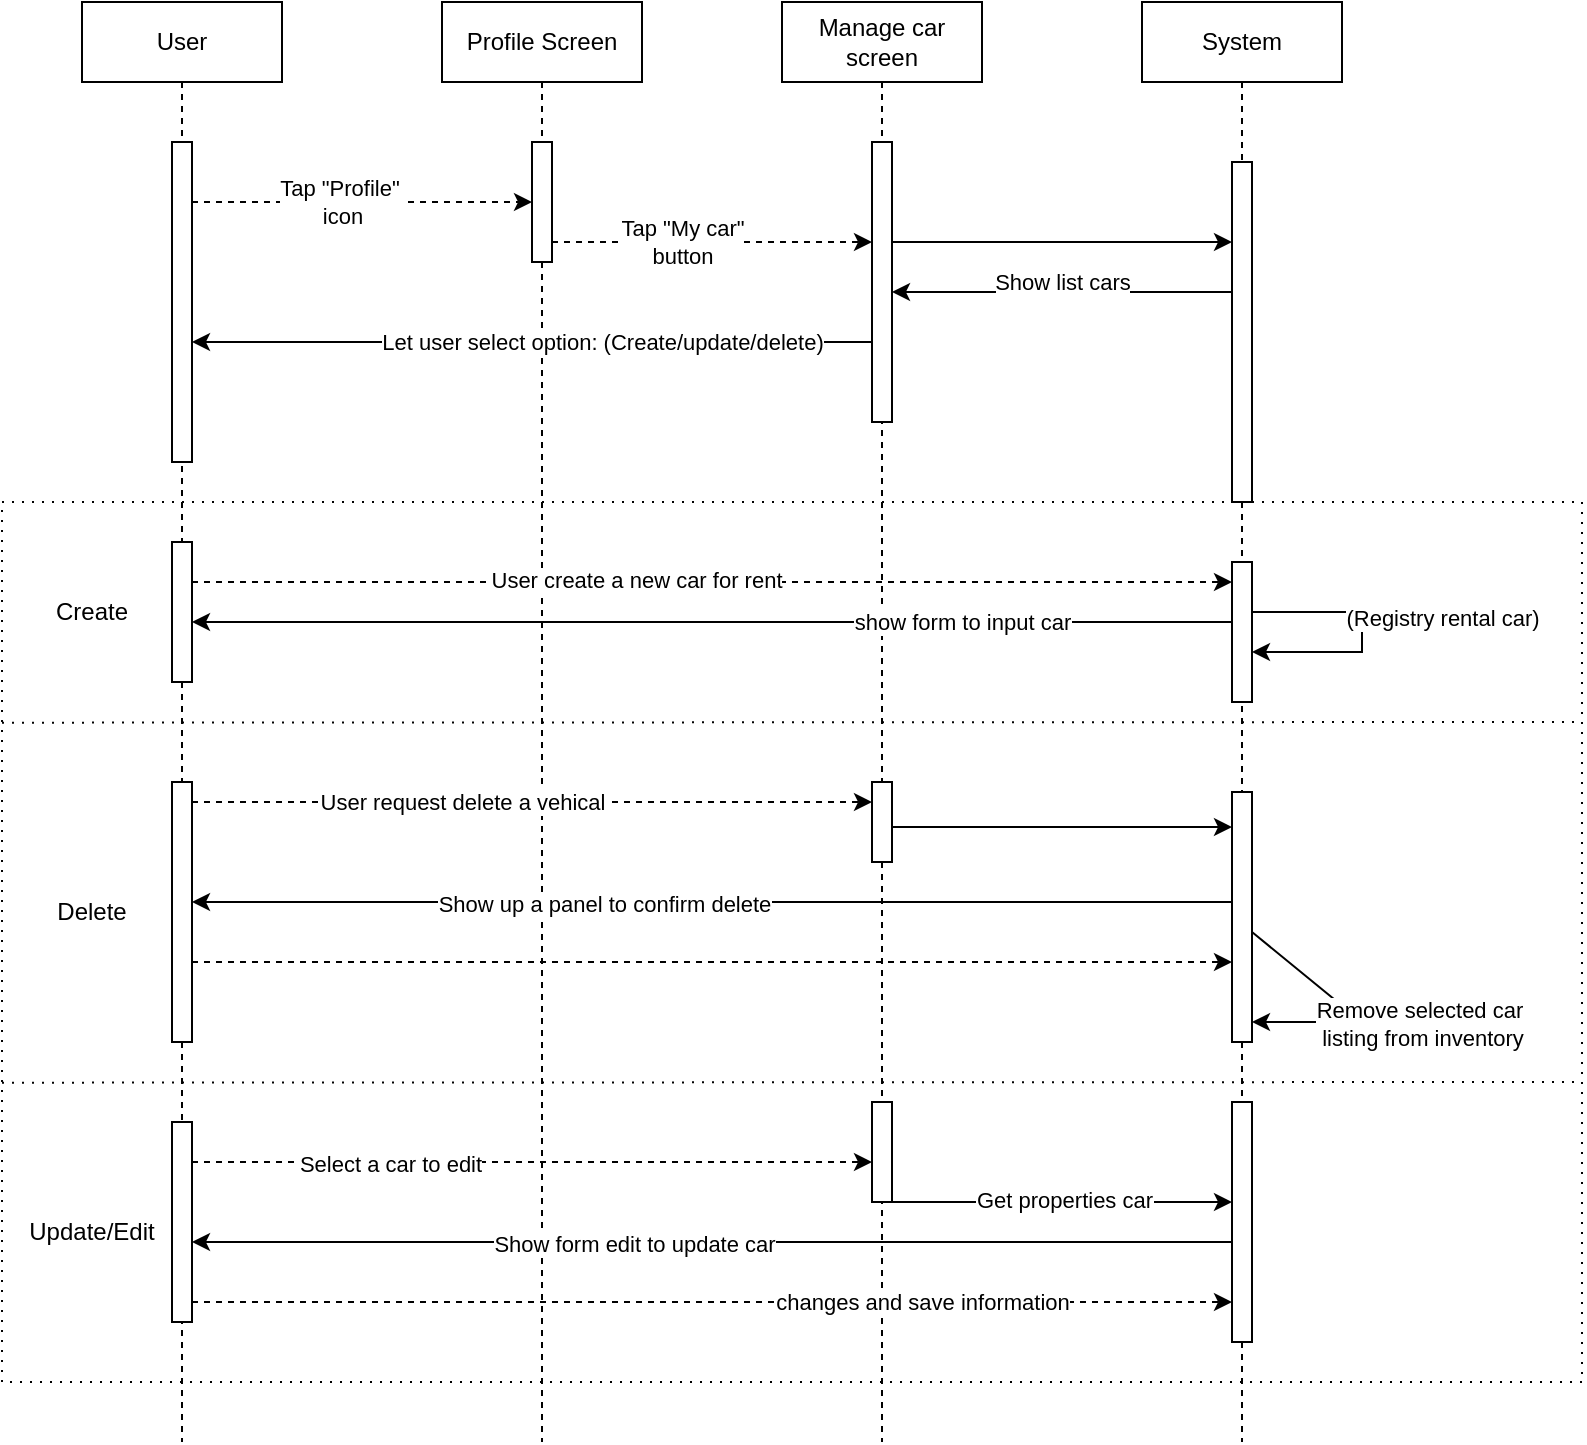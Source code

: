 <mxfile version="22.0.2" type="device">
  <diagram name="Page-1" id="2YBvvXClWsGukQMizWep">
    <mxGraphModel dx="1195" dy="712" grid="1" gridSize="10" guides="1" tooltips="1" connect="1" arrows="1" fold="1" page="1" pageScale="1" pageWidth="850" pageHeight="1100" math="0" shadow="0">
      <root>
        <mxCell id="0" />
        <mxCell id="1" parent="0" />
        <mxCell id="-QdMaxCT3iZ5u9z6kSyb-27" value="" style="rounded=0;whiteSpace=wrap;html=1;dashed=1;dashPattern=1 4;" vertex="1" parent="1">
          <mxGeometry x="30" y="370" width="790" height="440" as="geometry" />
        </mxCell>
        <mxCell id="aM9ryv3xv72pqoxQDRHE-1" value="User" style="shape=umlLifeline;perimeter=lifelinePerimeter;whiteSpace=wrap;html=1;container=0;dropTarget=0;collapsible=0;recursiveResize=0;outlineConnect=0;portConstraint=eastwest;newEdgeStyle={&quot;edgeStyle&quot;:&quot;elbowEdgeStyle&quot;,&quot;elbow&quot;:&quot;vertical&quot;,&quot;curved&quot;:0,&quot;rounded&quot;:0};" parent="1" vertex="1">
          <mxGeometry x="70" y="120" width="100" height="720" as="geometry" />
        </mxCell>
        <mxCell id="aM9ryv3xv72pqoxQDRHE-2" value="" style="html=1;points=[];perimeter=orthogonalPerimeter;outlineConnect=0;targetShapes=umlLifeline;portConstraint=eastwest;newEdgeStyle={&quot;edgeStyle&quot;:&quot;elbowEdgeStyle&quot;,&quot;elbow&quot;:&quot;vertical&quot;,&quot;curved&quot;:0,&quot;rounded&quot;:0};" parent="aM9ryv3xv72pqoxQDRHE-1" vertex="1">
          <mxGeometry x="45" y="70" width="10" height="160" as="geometry" />
        </mxCell>
        <mxCell id="-QdMaxCT3iZ5u9z6kSyb-15" value="" style="html=1;points=[];perimeter=orthogonalPerimeter;outlineConnect=0;targetShapes=umlLifeline;portConstraint=eastwest;newEdgeStyle={&quot;edgeStyle&quot;:&quot;elbowEdgeStyle&quot;,&quot;elbow&quot;:&quot;vertical&quot;,&quot;curved&quot;:0,&quot;rounded&quot;:0};" vertex="1" parent="aM9ryv3xv72pqoxQDRHE-1">
          <mxGeometry x="45" y="270" width="10" height="70" as="geometry" />
        </mxCell>
        <mxCell id="-QdMaxCT3iZ5u9z6kSyb-26" value="" style="html=1;points=[];perimeter=orthogonalPerimeter;outlineConnect=0;targetShapes=umlLifeline;portConstraint=eastwest;newEdgeStyle={&quot;edgeStyle&quot;:&quot;elbowEdgeStyle&quot;,&quot;elbow&quot;:&quot;vertical&quot;,&quot;curved&quot;:0,&quot;rounded&quot;:0};" vertex="1" parent="aM9ryv3xv72pqoxQDRHE-1">
          <mxGeometry x="45" y="390" width="10" height="130" as="geometry" />
        </mxCell>
        <mxCell id="-QdMaxCT3iZ5u9z6kSyb-49" value="" style="html=1;points=[];perimeter=orthogonalPerimeter;outlineConnect=0;targetShapes=umlLifeline;portConstraint=eastwest;newEdgeStyle={&quot;edgeStyle&quot;:&quot;elbowEdgeStyle&quot;,&quot;elbow&quot;:&quot;vertical&quot;,&quot;curved&quot;:0,&quot;rounded&quot;:0};" vertex="1" parent="aM9ryv3xv72pqoxQDRHE-1">
          <mxGeometry x="45" y="560" width="10" height="100" as="geometry" />
        </mxCell>
        <mxCell id="aM9ryv3xv72pqoxQDRHE-5" value="System" style="shape=umlLifeline;perimeter=lifelinePerimeter;whiteSpace=wrap;html=1;container=0;dropTarget=0;collapsible=0;recursiveResize=0;outlineConnect=0;portConstraint=eastwest;newEdgeStyle={&quot;edgeStyle&quot;:&quot;elbowEdgeStyle&quot;,&quot;elbow&quot;:&quot;vertical&quot;,&quot;curved&quot;:0,&quot;rounded&quot;:0};" parent="1" vertex="1">
          <mxGeometry x="600" y="120" width="100" height="720" as="geometry" />
        </mxCell>
        <mxCell id="aM9ryv3xv72pqoxQDRHE-6" value="" style="html=1;points=[];perimeter=orthogonalPerimeter;outlineConnect=0;targetShapes=umlLifeline;portConstraint=eastwest;newEdgeStyle={&quot;edgeStyle&quot;:&quot;elbowEdgeStyle&quot;,&quot;elbow&quot;:&quot;vertical&quot;,&quot;curved&quot;:0,&quot;rounded&quot;:0};" parent="aM9ryv3xv72pqoxQDRHE-5" vertex="1">
          <mxGeometry x="45" y="80" width="10" height="170" as="geometry" />
        </mxCell>
        <mxCell id="-QdMaxCT3iZ5u9z6kSyb-17" value="" style="html=1;points=[];perimeter=orthogonalPerimeter;outlineConnect=0;targetShapes=umlLifeline;portConstraint=eastwest;newEdgeStyle={&quot;edgeStyle&quot;:&quot;elbowEdgeStyle&quot;,&quot;elbow&quot;:&quot;vertical&quot;,&quot;curved&quot;:0,&quot;rounded&quot;:0};" vertex="1" parent="aM9ryv3xv72pqoxQDRHE-5">
          <mxGeometry x="45" y="280" width="10" height="70" as="geometry" />
        </mxCell>
        <mxCell id="-QdMaxCT3iZ5u9z6kSyb-21" style="edgeStyle=elbowEdgeStyle;rounded=0;orthogonalLoop=1;jettySize=auto;html=1;elbow=vertical;curved=0;" edge="1" parent="aM9ryv3xv72pqoxQDRHE-5" source="-QdMaxCT3iZ5u9z6kSyb-17" target="-QdMaxCT3iZ5u9z6kSyb-17">
          <mxGeometry relative="1" as="geometry">
            <Array as="points">
              <mxPoint x="110" y="315" />
            </Array>
          </mxGeometry>
        </mxCell>
        <mxCell id="-QdMaxCT3iZ5u9z6kSyb-22" value="(Registry rental car)&lt;br&gt;" style="edgeLabel;html=1;align=center;verticalAlign=middle;resizable=0;points=[];" vertex="1" connectable="0" parent="-QdMaxCT3iZ5u9z6kSyb-21">
          <mxGeometry x="-0.282" y="-3" relative="1" as="geometry">
            <mxPoint x="48" as="offset" />
          </mxGeometry>
        </mxCell>
        <mxCell id="-QdMaxCT3iZ5u9z6kSyb-34" value="" style="html=1;points=[];perimeter=orthogonalPerimeter;outlineConnect=0;targetShapes=umlLifeline;portConstraint=eastwest;newEdgeStyle={&quot;edgeStyle&quot;:&quot;elbowEdgeStyle&quot;,&quot;elbow&quot;:&quot;vertical&quot;,&quot;curved&quot;:0,&quot;rounded&quot;:0};" vertex="1" parent="aM9ryv3xv72pqoxQDRHE-5">
          <mxGeometry x="45" y="395" width="10" height="125" as="geometry" />
        </mxCell>
        <mxCell id="-QdMaxCT3iZ5u9z6kSyb-41" style="edgeStyle=elbowEdgeStyle;rounded=0;orthogonalLoop=1;jettySize=auto;html=1;elbow=vertical;curved=0;" edge="1" parent="aM9ryv3xv72pqoxQDRHE-5">
          <mxGeometry relative="1" as="geometry">
            <mxPoint x="55" y="465" as="sourcePoint" />
            <mxPoint x="55" y="510" as="targetPoint" />
            <Array as="points">
              <mxPoint x="110" y="510" />
            </Array>
          </mxGeometry>
        </mxCell>
        <mxCell id="-QdMaxCT3iZ5u9z6kSyb-42" value="Remove selected car&amp;nbsp;&lt;br&gt;listing from inventory" style="edgeLabel;html=1;align=center;verticalAlign=middle;resizable=0;points=[];" vertex="1" connectable="0" parent="-QdMaxCT3iZ5u9z6kSyb-41">
          <mxGeometry x="0.046" y="-2" relative="1" as="geometry">
            <mxPoint x="35" y="2" as="offset" />
          </mxGeometry>
        </mxCell>
        <mxCell id="-QdMaxCT3iZ5u9z6kSyb-55" value="" style="html=1;points=[];perimeter=orthogonalPerimeter;outlineConnect=0;targetShapes=umlLifeline;portConstraint=eastwest;newEdgeStyle={&quot;edgeStyle&quot;:&quot;elbowEdgeStyle&quot;,&quot;elbow&quot;:&quot;vertical&quot;,&quot;curved&quot;:0,&quot;rounded&quot;:0};" vertex="1" parent="aM9ryv3xv72pqoxQDRHE-5">
          <mxGeometry x="45" y="550" width="10" height="120" as="geometry" />
        </mxCell>
        <mxCell id="-QdMaxCT3iZ5u9z6kSyb-2" value="Profile Screen" style="shape=umlLifeline;perimeter=lifelinePerimeter;whiteSpace=wrap;html=1;container=0;dropTarget=0;collapsible=0;recursiveResize=0;outlineConnect=0;portConstraint=eastwest;newEdgeStyle={&quot;edgeStyle&quot;:&quot;elbowEdgeStyle&quot;,&quot;elbow&quot;:&quot;vertical&quot;,&quot;curved&quot;:0,&quot;rounded&quot;:0};" vertex="1" parent="1">
          <mxGeometry x="250" y="120" width="100" height="720" as="geometry" />
        </mxCell>
        <mxCell id="-QdMaxCT3iZ5u9z6kSyb-3" value="" style="html=1;points=[];perimeter=orthogonalPerimeter;outlineConnect=0;targetShapes=umlLifeline;portConstraint=eastwest;newEdgeStyle={&quot;edgeStyle&quot;:&quot;elbowEdgeStyle&quot;,&quot;elbow&quot;:&quot;vertical&quot;,&quot;curved&quot;:0,&quot;rounded&quot;:0};" vertex="1" parent="-QdMaxCT3iZ5u9z6kSyb-2">
          <mxGeometry x="45" y="70" width="10" height="60" as="geometry" />
        </mxCell>
        <mxCell id="-QdMaxCT3iZ5u9z6kSyb-4" style="edgeStyle=elbowEdgeStyle;rounded=0;orthogonalLoop=1;jettySize=auto;html=1;elbow=vertical;curved=0;dashed=1;" edge="1" parent="1" source="aM9ryv3xv72pqoxQDRHE-2" target="-QdMaxCT3iZ5u9z6kSyb-3">
          <mxGeometry relative="1" as="geometry" />
        </mxCell>
        <mxCell id="-QdMaxCT3iZ5u9z6kSyb-5" value="Tap &quot;Profile&quot;&amp;nbsp;&lt;br&gt;icon" style="edgeLabel;html=1;align=center;verticalAlign=middle;resizable=0;points=[];" vertex="1" connectable="0" parent="-QdMaxCT3iZ5u9z6kSyb-4">
          <mxGeometry x="-0.284" y="-2" relative="1" as="geometry">
            <mxPoint x="14" y="-2" as="offset" />
          </mxGeometry>
        </mxCell>
        <mxCell id="-QdMaxCT3iZ5u9z6kSyb-6" value="Manage car&lt;br&gt;screen" style="shape=umlLifeline;perimeter=lifelinePerimeter;whiteSpace=wrap;html=1;container=0;dropTarget=0;collapsible=0;recursiveResize=0;outlineConnect=0;portConstraint=eastwest;newEdgeStyle={&quot;edgeStyle&quot;:&quot;elbowEdgeStyle&quot;,&quot;elbow&quot;:&quot;vertical&quot;,&quot;curved&quot;:0,&quot;rounded&quot;:0};" vertex="1" parent="1">
          <mxGeometry x="420" y="120" width="100" height="720" as="geometry" />
        </mxCell>
        <mxCell id="-QdMaxCT3iZ5u9z6kSyb-7" value="" style="html=1;points=[];perimeter=orthogonalPerimeter;outlineConnect=0;targetShapes=umlLifeline;portConstraint=eastwest;newEdgeStyle={&quot;edgeStyle&quot;:&quot;elbowEdgeStyle&quot;,&quot;elbow&quot;:&quot;vertical&quot;,&quot;curved&quot;:0,&quot;rounded&quot;:0};" vertex="1" parent="-QdMaxCT3iZ5u9z6kSyb-6">
          <mxGeometry x="45" y="70" width="10" height="140" as="geometry" />
        </mxCell>
        <mxCell id="-QdMaxCT3iZ5u9z6kSyb-25" value="" style="html=1;points=[];perimeter=orthogonalPerimeter;outlineConnect=0;targetShapes=umlLifeline;portConstraint=eastwest;newEdgeStyle={&quot;edgeStyle&quot;:&quot;elbowEdgeStyle&quot;,&quot;elbow&quot;:&quot;vertical&quot;,&quot;curved&quot;:0,&quot;rounded&quot;:0};" vertex="1" parent="-QdMaxCT3iZ5u9z6kSyb-6">
          <mxGeometry x="45" y="390" width="10" height="40" as="geometry" />
        </mxCell>
        <mxCell id="-QdMaxCT3iZ5u9z6kSyb-50" value="" style="html=1;points=[];perimeter=orthogonalPerimeter;outlineConnect=0;targetShapes=umlLifeline;portConstraint=eastwest;newEdgeStyle={&quot;edgeStyle&quot;:&quot;elbowEdgeStyle&quot;,&quot;elbow&quot;:&quot;vertical&quot;,&quot;curved&quot;:0,&quot;rounded&quot;:0};" vertex="1" parent="-QdMaxCT3iZ5u9z6kSyb-6">
          <mxGeometry x="45" y="550" width="10" height="50" as="geometry" />
        </mxCell>
        <mxCell id="-QdMaxCT3iZ5u9z6kSyb-8" style="edgeStyle=elbowEdgeStyle;rounded=0;orthogonalLoop=1;jettySize=auto;html=1;elbow=vertical;curved=0;dashed=1;" edge="1" parent="1" source="-QdMaxCT3iZ5u9z6kSyb-3" target="-QdMaxCT3iZ5u9z6kSyb-7">
          <mxGeometry relative="1" as="geometry">
            <Array as="points">
              <mxPoint x="390" y="240" />
            </Array>
          </mxGeometry>
        </mxCell>
        <mxCell id="-QdMaxCT3iZ5u9z6kSyb-9" value="Tap &quot;My car&quot;&lt;br&gt;button" style="edgeLabel;html=1;align=center;verticalAlign=middle;resizable=0;points=[];" vertex="1" connectable="0" parent="-QdMaxCT3iZ5u9z6kSyb-8">
          <mxGeometry x="-0.385" y="-1" relative="1" as="geometry">
            <mxPoint x="16" y="-1" as="offset" />
          </mxGeometry>
        </mxCell>
        <mxCell id="-QdMaxCT3iZ5u9z6kSyb-10" style="edgeStyle=elbowEdgeStyle;rounded=0;orthogonalLoop=1;jettySize=auto;html=1;elbow=vertical;curved=0;" edge="1" parent="1" source="-QdMaxCT3iZ5u9z6kSyb-7" target="aM9ryv3xv72pqoxQDRHE-6">
          <mxGeometry relative="1" as="geometry">
            <mxPoint x="610" y="240" as="targetPoint" />
            <Array as="points">
              <mxPoint x="540" y="240" />
            </Array>
          </mxGeometry>
        </mxCell>
        <mxCell id="-QdMaxCT3iZ5u9z6kSyb-11" style="edgeStyle=elbowEdgeStyle;rounded=0;orthogonalLoop=1;jettySize=auto;html=1;elbow=vertical;curved=0;" edge="1" parent="1" source="aM9ryv3xv72pqoxQDRHE-6" target="-QdMaxCT3iZ5u9z6kSyb-7">
          <mxGeometry relative="1" as="geometry" />
        </mxCell>
        <mxCell id="-QdMaxCT3iZ5u9z6kSyb-12" value="Show list cars" style="edgeLabel;html=1;align=center;verticalAlign=middle;resizable=0;points=[];" vertex="1" connectable="0" parent="-QdMaxCT3iZ5u9z6kSyb-11">
          <mxGeometry x="0.167" y="-2" relative="1" as="geometry">
            <mxPoint x="14" y="-3" as="offset" />
          </mxGeometry>
        </mxCell>
        <mxCell id="-QdMaxCT3iZ5u9z6kSyb-13" style="edgeStyle=elbowEdgeStyle;rounded=0;orthogonalLoop=1;jettySize=auto;html=1;elbow=vertical;curved=0;" edge="1" parent="1" source="-QdMaxCT3iZ5u9z6kSyb-7" target="aM9ryv3xv72pqoxQDRHE-2">
          <mxGeometry relative="1" as="geometry">
            <Array as="points">
              <mxPoint x="290" y="290" />
            </Array>
          </mxGeometry>
        </mxCell>
        <mxCell id="-QdMaxCT3iZ5u9z6kSyb-14" value="Let user select option: (Create/update/delete)" style="edgeLabel;html=1;align=center;verticalAlign=middle;resizable=0;points=[];" vertex="1" connectable="0" parent="-QdMaxCT3iZ5u9z6kSyb-13">
          <mxGeometry x="0.299" relative="1" as="geometry">
            <mxPoint x="86" as="offset" />
          </mxGeometry>
        </mxCell>
        <mxCell id="-QdMaxCT3iZ5u9z6kSyb-19" style="edgeStyle=elbowEdgeStyle;rounded=0;orthogonalLoop=1;jettySize=auto;html=1;elbow=vertical;curved=0;dashed=1;" edge="1" parent="1" source="-QdMaxCT3iZ5u9z6kSyb-15" target="-QdMaxCT3iZ5u9z6kSyb-17">
          <mxGeometry relative="1" as="geometry">
            <Array as="points">
              <mxPoint x="385" y="410" />
            </Array>
          </mxGeometry>
        </mxCell>
        <mxCell id="-QdMaxCT3iZ5u9z6kSyb-20" value="User create a new car for rent" style="edgeLabel;html=1;align=center;verticalAlign=middle;resizable=0;points=[];" vertex="1" connectable="0" parent="-QdMaxCT3iZ5u9z6kSyb-19">
          <mxGeometry x="-0.147" y="1" relative="1" as="geometry">
            <mxPoint as="offset" />
          </mxGeometry>
        </mxCell>
        <mxCell id="-QdMaxCT3iZ5u9z6kSyb-23" style="edgeStyle=elbowEdgeStyle;rounded=0;orthogonalLoop=1;jettySize=auto;html=1;elbow=vertical;curved=0;" edge="1" parent="1" source="-QdMaxCT3iZ5u9z6kSyb-17" target="-QdMaxCT3iZ5u9z6kSyb-15">
          <mxGeometry relative="1" as="geometry">
            <Array as="points">
              <mxPoint x="385" y="430" />
            </Array>
          </mxGeometry>
        </mxCell>
        <mxCell id="-QdMaxCT3iZ5u9z6kSyb-24" value="show form to input car" style="edgeLabel;html=1;align=center;verticalAlign=middle;resizable=0;points=[];" vertex="1" connectable="0" parent="-QdMaxCT3iZ5u9z6kSyb-23">
          <mxGeometry x="0.189" relative="1" as="geometry">
            <mxPoint x="174" as="offset" />
          </mxGeometry>
        </mxCell>
        <mxCell id="-QdMaxCT3iZ5u9z6kSyb-28" style="edgeStyle=elbowEdgeStyle;rounded=0;orthogonalLoop=1;jettySize=auto;html=1;elbow=vertical;curved=0;dashed=1;" edge="1" parent="1" source="-QdMaxCT3iZ5u9z6kSyb-26" target="-QdMaxCT3iZ5u9z6kSyb-25">
          <mxGeometry relative="1" as="geometry">
            <Array as="points">
              <mxPoint x="295" y="520" />
            </Array>
          </mxGeometry>
        </mxCell>
        <mxCell id="-QdMaxCT3iZ5u9z6kSyb-33" value="User request delete a vehical" style="edgeLabel;html=1;align=center;verticalAlign=middle;resizable=0;points=[];" vertex="1" connectable="0" parent="-QdMaxCT3iZ5u9z6kSyb-28">
          <mxGeometry x="-0.27" y="-2" relative="1" as="geometry">
            <mxPoint x="11" y="-2" as="offset" />
          </mxGeometry>
        </mxCell>
        <mxCell id="-QdMaxCT3iZ5u9z6kSyb-29" style="edgeStyle=elbowEdgeStyle;rounded=0;orthogonalLoop=1;jettySize=auto;html=1;elbow=vertical;curved=0;entryX=1;entryY=0.25;entryDx=0;entryDy=0;dashed=1;dashPattern=1 4;endArrow=none;endFill=0;" edge="1" parent="1" target="-QdMaxCT3iZ5u9z6kSyb-27">
          <mxGeometry relative="1" as="geometry">
            <mxPoint x="30" y="480.33" as="sourcePoint" />
            <mxPoint x="370" y="480.33" as="targetPoint" />
          </mxGeometry>
        </mxCell>
        <mxCell id="-QdMaxCT3iZ5u9z6kSyb-31" value="Create" style="text;html=1;strokeColor=none;fillColor=none;align=center;verticalAlign=middle;whiteSpace=wrap;rounded=0;" vertex="1" parent="1">
          <mxGeometry x="40" y="400" width="70" height="50" as="geometry" />
        </mxCell>
        <mxCell id="-QdMaxCT3iZ5u9z6kSyb-32" value="Delete" style="text;html=1;strokeColor=none;fillColor=none;align=center;verticalAlign=middle;whiteSpace=wrap;rounded=0;" vertex="1" parent="1">
          <mxGeometry x="40" y="550" width="70" height="50" as="geometry" />
        </mxCell>
        <mxCell id="-QdMaxCT3iZ5u9z6kSyb-35" style="edgeStyle=elbowEdgeStyle;rounded=0;orthogonalLoop=1;jettySize=auto;html=1;elbow=vertical;curved=0;" edge="1" parent="1" source="-QdMaxCT3iZ5u9z6kSyb-25" target="-QdMaxCT3iZ5u9z6kSyb-34">
          <mxGeometry relative="1" as="geometry" />
        </mxCell>
        <mxCell id="-QdMaxCT3iZ5u9z6kSyb-36" style="edgeStyle=elbowEdgeStyle;rounded=0;orthogonalLoop=1;jettySize=auto;html=1;elbow=vertical;curved=0;" edge="1" parent="1" source="-QdMaxCT3iZ5u9z6kSyb-34" target="-QdMaxCT3iZ5u9z6kSyb-26">
          <mxGeometry relative="1" as="geometry">
            <Array as="points">
              <mxPoint x="380" y="570" />
            </Array>
          </mxGeometry>
        </mxCell>
        <mxCell id="-QdMaxCT3iZ5u9z6kSyb-37" value="Show up a panel to confirm delete" style="edgeLabel;html=1;align=center;verticalAlign=middle;resizable=0;points=[];" vertex="1" connectable="0" parent="-QdMaxCT3iZ5u9z6kSyb-36">
          <mxGeometry x="0.208" y="1" relative="1" as="geometry">
            <mxPoint as="offset" />
          </mxGeometry>
        </mxCell>
        <mxCell id="-QdMaxCT3iZ5u9z6kSyb-39" style="edgeStyle=elbowEdgeStyle;rounded=0;orthogonalLoop=1;jettySize=auto;html=1;elbow=vertical;curved=0;dashed=1;" edge="1" parent="1" source="-QdMaxCT3iZ5u9z6kSyb-26" target="-QdMaxCT3iZ5u9z6kSyb-34">
          <mxGeometry relative="1" as="geometry">
            <Array as="points">
              <mxPoint x="380" y="600" />
            </Array>
          </mxGeometry>
        </mxCell>
        <mxCell id="-QdMaxCT3iZ5u9z6kSyb-47" style="edgeStyle=elbowEdgeStyle;rounded=0;orthogonalLoop=1;jettySize=auto;html=1;elbow=vertical;curved=0;entryX=1;entryY=0.25;entryDx=0;entryDy=0;dashed=1;dashPattern=1 4;endArrow=none;endFill=0;" edge="1" parent="1">
          <mxGeometry relative="1" as="geometry">
            <mxPoint x="30" y="660.33" as="sourcePoint" />
            <mxPoint x="820" y="660" as="targetPoint" />
          </mxGeometry>
        </mxCell>
        <mxCell id="-QdMaxCT3iZ5u9z6kSyb-48" value="Update/Edit" style="text;html=1;strokeColor=none;fillColor=none;align=center;verticalAlign=middle;whiteSpace=wrap;rounded=0;" vertex="1" parent="1">
          <mxGeometry x="40" y="710" width="70" height="50" as="geometry" />
        </mxCell>
        <mxCell id="-QdMaxCT3iZ5u9z6kSyb-51" style="edgeStyle=elbowEdgeStyle;rounded=0;orthogonalLoop=1;jettySize=auto;html=1;elbow=vertical;curved=0;dashed=1;" edge="1" parent="1" source="-QdMaxCT3iZ5u9z6kSyb-49" target="-QdMaxCT3iZ5u9z6kSyb-50">
          <mxGeometry relative="1" as="geometry">
            <Array as="points">
              <mxPoint x="300" y="700" />
            </Array>
          </mxGeometry>
        </mxCell>
        <mxCell id="-QdMaxCT3iZ5u9z6kSyb-52" value="Select a car to edit" style="edgeLabel;html=1;align=center;verticalAlign=middle;resizable=0;points=[];" vertex="1" connectable="0" parent="-QdMaxCT3iZ5u9z6kSyb-51">
          <mxGeometry x="-0.417" y="-1" relative="1" as="geometry">
            <mxPoint as="offset" />
          </mxGeometry>
        </mxCell>
        <mxCell id="-QdMaxCT3iZ5u9z6kSyb-56" style="edgeStyle=elbowEdgeStyle;rounded=0;orthogonalLoop=1;jettySize=auto;html=1;elbow=vertical;curved=0;" edge="1" parent="1" source="-QdMaxCT3iZ5u9z6kSyb-50" target="-QdMaxCT3iZ5u9z6kSyb-55">
          <mxGeometry relative="1" as="geometry">
            <Array as="points">
              <mxPoint x="560" y="720" />
            </Array>
          </mxGeometry>
        </mxCell>
        <mxCell id="-QdMaxCT3iZ5u9z6kSyb-57" value="Get properties car" style="edgeLabel;html=1;align=center;verticalAlign=middle;resizable=0;points=[];" vertex="1" connectable="0" parent="-QdMaxCT3iZ5u9z6kSyb-56">
          <mxGeometry x="-0.382" y="1" relative="1" as="geometry">
            <mxPoint x="33" as="offset" />
          </mxGeometry>
        </mxCell>
        <mxCell id="-QdMaxCT3iZ5u9z6kSyb-58" style="edgeStyle=elbowEdgeStyle;rounded=0;orthogonalLoop=1;jettySize=auto;html=1;elbow=vertical;curved=0;" edge="1" parent="1" source="-QdMaxCT3iZ5u9z6kSyb-55" target="-QdMaxCT3iZ5u9z6kSyb-49">
          <mxGeometry relative="1" as="geometry">
            <Array as="points">
              <mxPoint x="385" y="740" />
            </Array>
          </mxGeometry>
        </mxCell>
        <mxCell id="-QdMaxCT3iZ5u9z6kSyb-59" value="Show form edit to update car" style="edgeLabel;html=1;align=center;verticalAlign=middle;resizable=0;points=[];" vertex="1" connectable="0" parent="-QdMaxCT3iZ5u9z6kSyb-58">
          <mxGeometry x="0.151" y="1" relative="1" as="geometry">
            <mxPoint as="offset" />
          </mxGeometry>
        </mxCell>
        <mxCell id="-QdMaxCT3iZ5u9z6kSyb-60" style="edgeStyle=elbowEdgeStyle;rounded=0;orthogonalLoop=1;jettySize=auto;html=1;elbow=vertical;curved=0;dashed=1;" edge="1" parent="1" source="-QdMaxCT3iZ5u9z6kSyb-49" target="-QdMaxCT3iZ5u9z6kSyb-55">
          <mxGeometry relative="1" as="geometry">
            <Array as="points">
              <mxPoint x="385" y="770" />
            </Array>
          </mxGeometry>
        </mxCell>
        <mxCell id="-QdMaxCT3iZ5u9z6kSyb-61" value="changes and save information" style="edgeLabel;html=1;align=center;verticalAlign=middle;resizable=0;points=[];" vertex="1" connectable="0" parent="-QdMaxCT3iZ5u9z6kSyb-60">
          <mxGeometry x="0.189" y="-1" relative="1" as="geometry">
            <mxPoint x="56" y="-1" as="offset" />
          </mxGeometry>
        </mxCell>
      </root>
    </mxGraphModel>
  </diagram>
</mxfile>
